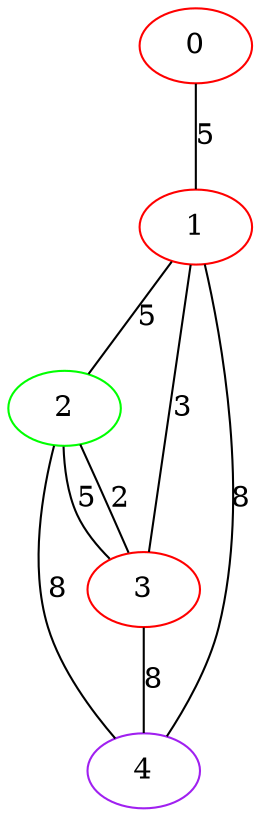 graph "" {
0 [color=red, weight=1];
1 [color=red, weight=1];
2 [color=green, weight=2];
3 [color=red, weight=1];
4 [color=purple, weight=4];
0 -- 1  [key=0, label=5];
1 -- 2  [key=0, label=5];
1 -- 3  [key=0, label=3];
1 -- 4  [key=0, label=8];
2 -- 3  [key=0, label=5];
2 -- 3  [key=1, label=2];
2 -- 4  [key=0, label=8];
3 -- 4  [key=0, label=8];
}
